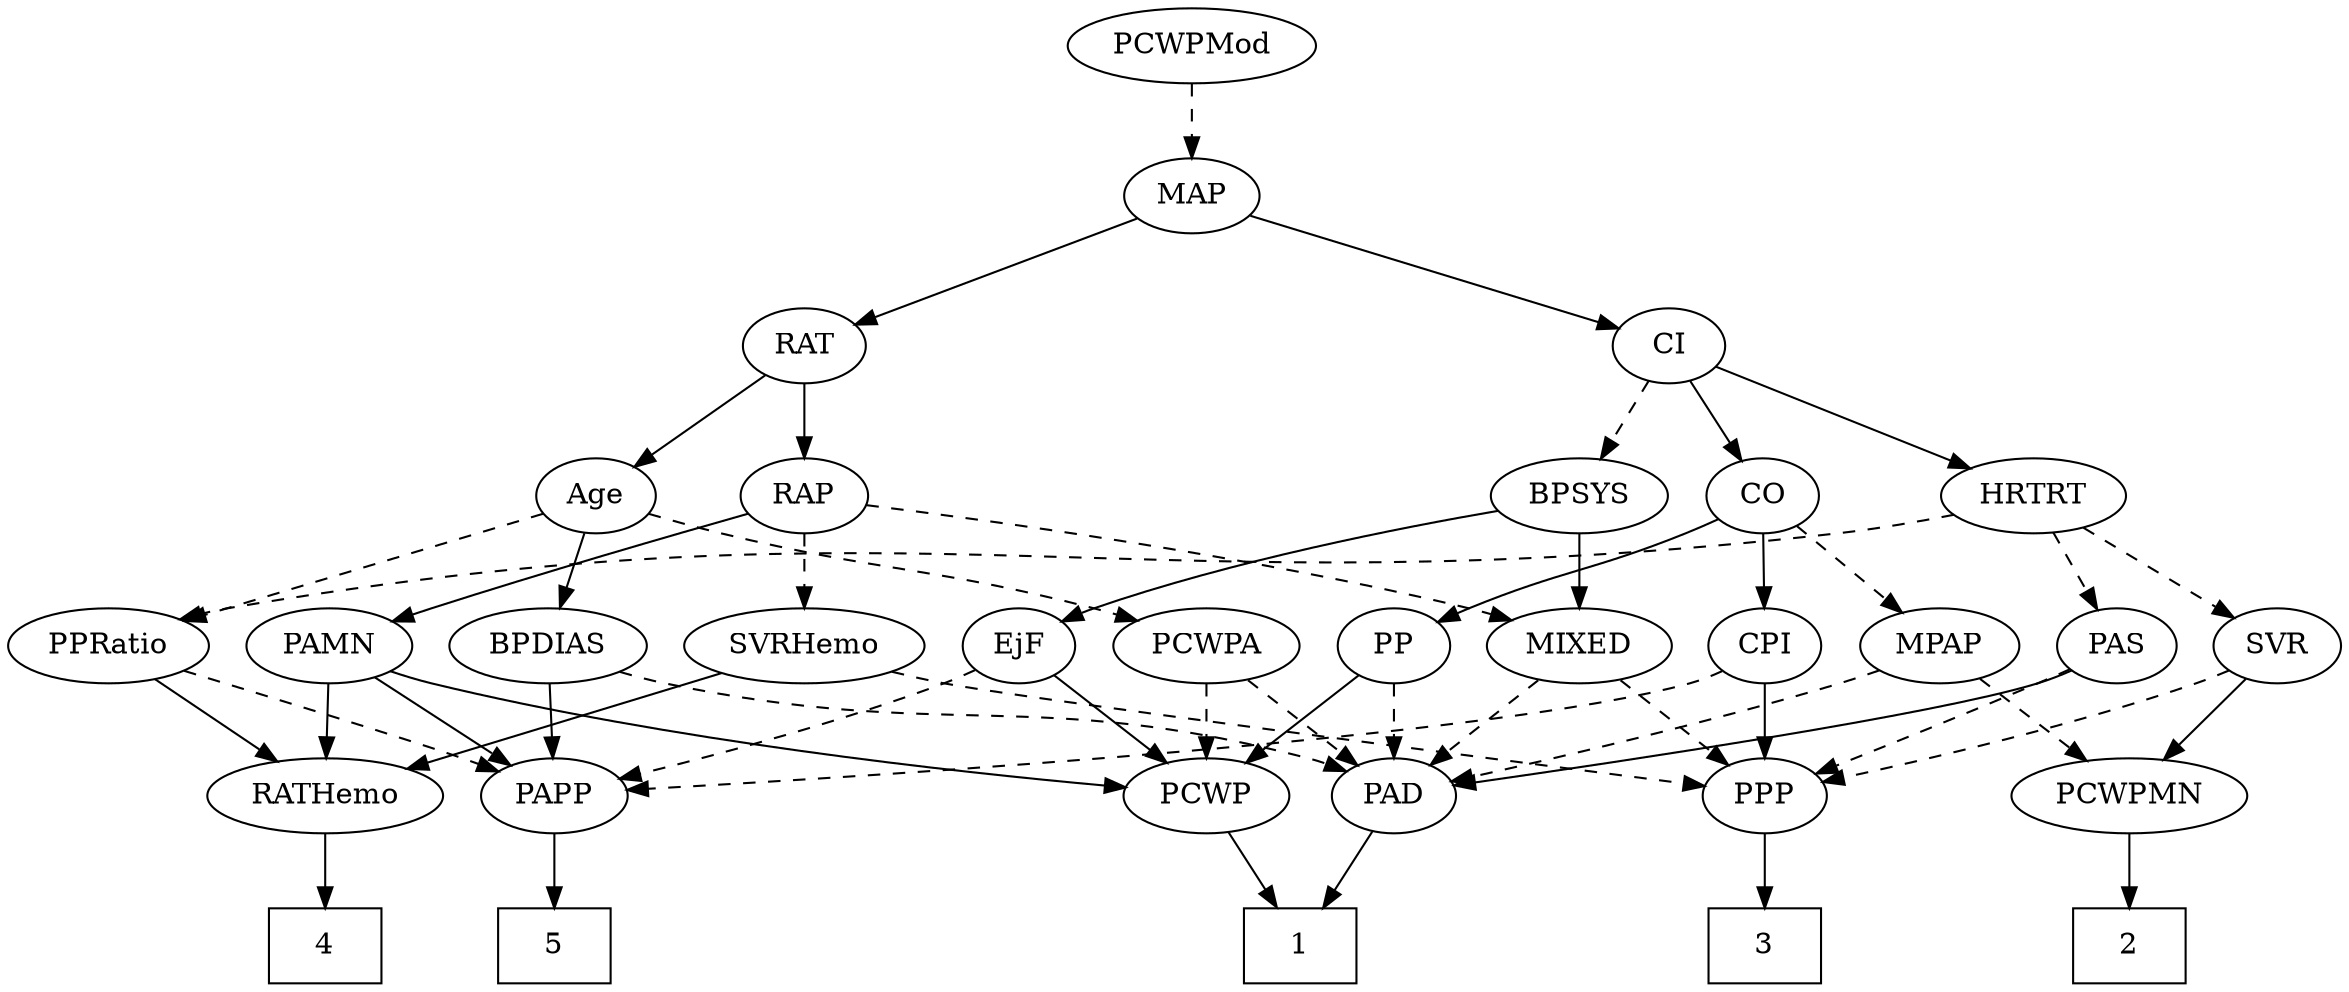 strict digraph {
	graph [bb="0,0,1040.6,468"];
	node [label="\N"];
	1	[height=0.5,
		pos="565.65,18",
		shape=box,
		width=0.75];
	2	[height=0.5,
		pos="943.65,18",
		shape=box,
		width=0.75];
	3	[height=0.5,
		pos="779.65,18",
		shape=box,
		width=0.75];
	4	[height=0.5,
		pos="132.65,18",
		shape=box,
		width=0.75];
	5	[height=0.5,
		pos="231.65,18",
		shape=box,
		width=0.75];
	Age	[height=0.5,
		pos="249.65,234",
		width=0.75];
	PCWPA	[height=0.5,
		pos="522.65,162",
		width=1.1555];
	Age -> PCWPA	[pos="e,491.53,173.98 273.16,225.07 282.58,222.03 293.57,218.66 303.65,216 377.48,196.51 397.98,200.1 471.65,180 474.99,179.09 478.43,\
178.08 481.88,177.03",
		style=dashed];
	BPDIAS	[height=0.5,
		pos="230.65,162",
		width=1.1735];
	Age -> BPDIAS	[pos="e,235.34,180.28 245.05,216.05 242.93,208.26 240.37,198.82 238,190.08",
		style=solid];
	PPRatio	[height=0.5,
		pos="39.646,162",
		width=1.1013];
	Age -> PPRatio	[pos="e,70.203,173.69 225.87,225.31 194.43,215.1 137.29,196.44 88.646,180 85.754,179.02 82.769,178.01 79.765,176.98",
		style=dashed];
	EjF	[height=0.5,
		pos="435.65,162",
		width=0.75];
	PCWP	[height=0.5,
		pos="522.65,90",
		width=0.97491];
	EjF -> PCWP	[pos="e,504.42,105.66 452.42,147.5 464.89,137.47 482.13,123.6 496.41,112.11",
		style=solid];
	PAPP	[height=0.5,
		pos="231.65,90",
		width=0.88464];
	EjF -> PAPP	[pos="e,259.69,98.587 414.54,150.45 409.7,148.19 404.54,145.92 399.65,144 355.72,126.79 303.72,111.07 269.34,101.3",
		style=dashed];
	RAP	[height=0.5,
		pos="340.65,234",
		width=0.77632];
	MIXED	[height=0.5,
		pos="694.65,162",
		width=1.1193];
	RAP -> MIXED	[pos="e,664.82,174.21 367.89,229.77 421.6,223.08 544.7,206.1 645.65,180 648.78,179.19 652.01,178.27 655.23,177.29",
		style=dashed];
	PAMN	[height=0.5,
		pos="133.65,162",
		width=1.011];
	RAP -> PAMN	[pos="e,161.81,173.59 316.01,225.19 284.34,215.09 227.71,196.79 179.65,180 176.93,179.05 174.14,178.06 171.32,177.05",
		style=solid];
	SVRHemo	[height=0.5,
		pos="340.65,162",
		width=1.3902];
	RAP -> SVRHemo	[pos="e,340.65,180.1 340.65,215.7 340.65,207.98 340.65,198.71 340.65,190.11",
		style=dashed];
	PAD	[height=0.5,
		pos="609.65,90",
		width=0.79437];
	MIXED -> PAD	[pos="e,626.33,104.74 676.2,145.81 663.91,135.69 647.62,122.27 634.23,111.24",
		style=dashed];
	PPP	[height=0.5,
		pos="779.65,90",
		width=0.75];
	MIXED -> PPP	[pos="e,763.25,104.5 713.09,145.81 725.46,135.62 741.89,122.09 755.33,111.02",
		style=dashed];
	MPAP	[height=0.5,
		pos="859.65,162",
		width=0.97491];
	MPAP -> PAD	[pos="e,636.27,96.8 832.83,150.07 827.2,147.93 821.26,145.8 815.65,144 757.13,125.24 687.65,108.48 646.18,99.038",
		style=dashed];
	PCWPMN	[height=0.5,
		pos="943.65,90",
		width=1.3902];
	MPAP -> PCWPMN	[pos="e,924.69,106.8 877.46,146.15 888.95,136.58 904.09,123.96 917,113.21",
		style=dashed];
	BPSYS	[height=0.5,
		pos="694.65,234",
		width=1.0471];
	BPSYS -> EjF	[pos="e,456.28,173.64 659.62,227.01 615.16,218.88 536.42,202.71 471.65,180 469.74,179.33 467.8,178.59 465.85,177.81",
		style=solid];
	BPSYS -> MIXED	[pos="e,694.65,180.1 694.65,215.7 694.65,207.98 694.65,198.71 694.65,190.11",
		style=solid];
	PAD -> 1	[pos="e,576.52,36.292 599.66,73.116 594.44,64.801 587.9,54.41 581.97,44.963",
		style=solid];
	CO	[height=0.5,
		pos="778.65,234",
		width=0.75];
	CO -> MPAP	[pos="e,842.56,177.77 794.65,219.17 806.1,209.27 821.75,195.75 834.81,184.46",
		style=dashed];
	CPI	[height=0.5,
		pos="779.65,162",
		width=0.75];
	CO -> CPI	[pos="e,779.4,180.1 778.89,215.7 779,207.98 779.14,198.71 779.26,190.11",
		style=solid];
	PP	[height=0.5,
		pos="609.65,162",
		width=0.75];
	CO -> PP	[pos="e,630.84,173.36 757.24,222.85 752.16,220.53 746.74,218.12 741.65,216 699.58,198.48 687.62,197.74 645.65,180 643.83,179.23 641.98,\
178.43 640.11,177.6",
		style=solid];
	PAS	[height=0.5,
		pos="939.65,162",
		width=0.75];
	PAS -> PAD	[pos="e,637.18,95.018 919.08,150.16 914.13,147.86 908.78,145.64 903.65,144 856.41,128.88 715.64,106.77 647.47,96.552",
		style=solid];
	PAS -> PPP	[pos="e,802.16,100.32 918.39,150.8 913.56,148.53 908.44,146.15 903.65,144 872.54,130.02 836.69,114.79 811.56,104.26",
		style=dashed];
	RATHemo	[height=0.5,
		pos="132.65,90",
		width=1.3721];
	PAMN -> RATHemo	[pos="e,132.89,108.1 133.4,143.7 133.29,135.98 133.16,126.71 133.03,118.11",
		style=solid];
	PAMN -> PCWP	[pos="e,488.11,94.023 161.09,149.84 167.13,147.67 173.55,145.58 179.65,144 284.84,116.73 412.05,101.58 478.05,95.005",
		style=solid];
	PAMN -> PAPP	[pos="e,212.51,104.67 153.48,146.83 168.01,136.45 187.93,122.23 204.02,110.73",
		style=solid];
	RATHemo -> 4	[pos="e,132.65,36.104 132.65,71.697 132.65,63.983 132.65,54.712 132.65,46.112",
		style=solid];
	CPI -> PPP	[pos="e,779.65,108.1 779.65,143.7 779.65,135.98 779.65,126.71 779.65,118.11",
		style=solid];
	CPI -> PAPP	[pos="e,263.39,92.881 759.17,149.87 754.21,147.59 748.84,145.45 743.65,144 655.33,119.35 379.63,100.17 273.69,93.521",
		style=dashed];
	RAT	[height=0.5,
		pos="340.65,306",
		width=0.75827];
	RAT -> Age	[pos="e,266.69,248.11 323.53,291.83 309.8,281.27 290.34,266.3 274.83,254.37",
		style=solid];
	RAT -> RAP	[pos="e,340.65,252.1 340.65,287.7 340.65,279.98 340.65,270.71 340.65,262.11",
		style=solid];
	SVR	[height=0.5,
		pos="1012.6,162",
		width=0.77632];
	SVR -> PCWPMN	[pos="e,959.61,107.2 998.35,146.5 989.27,137.28 977.3,125.14 966.87,114.56",
		style=solid];
	SVR -> PPP	[pos="e,805.12,96.458 990.99,150.32 986.01,148.07 980.7,145.83 975.65,144 920.73,124.12 854.79,107.77 815.11,98.71",
		style=dashed];
	PCWPMod	[height=0.5,
		pos="517.65,450",
		width=1.4443];
	MAP	[height=0.5,
		pos="517.65,378",
		width=0.84854];
	PCWPMod -> MAP	[pos="e,517.65,396.1 517.65,431.7 517.65,423.98 517.65,414.71 517.65,406.11",
		style=dashed];
	PCWPA -> PAD	[pos="e,592.57,104.74 541.52,145.81 554.11,135.69 570.78,122.27 584.49,111.24",
		style=dashed];
	PCWPA -> PCWP	[pos="e,522.65,108.1 522.65,143.7 522.65,135.98 522.65,126.71 522.65,118.11",
		style=dashed];
	PCWPMN -> 2	[pos="e,943.65,36.104 943.65,71.697 943.65,63.983 943.65,54.712 943.65,46.112",
		style=solid];
	SVRHemo -> RATHemo	[pos="e,167.76,102.82 305.36,149.13 270.14,137.27 215.9,119.02 177.61,106.13",
		style=solid];
	SVRHemo -> PPP	[pos="e,753.46,94.433 377.27,149.58 384.63,147.53 392.35,145.55 399.65,144 432.91,136.93 654.88,107.42 743.35,95.763",
		style=dashed];
	BPDIAS -> PAD	[pos="e,586.79,101.26 261.66,149.59 268.19,147.49 275.09,145.49 281.65,144 406.14,115.68 442.98,139.72 566.65,108 570.09,107.12 573.64,\
106.03 577.14,104.83",
		style=dashed];
	BPDIAS -> PAPP	[pos="e,231.4,108.1 230.89,143.7 231,135.98 231.14,126.71 231.26,118.11",
		style=solid];
	MAP -> RAT	[pos="e,363.37,315.99 493.04,367.27 461.74,354.89 407.62,333.49 373.01,319.8",
		style=solid];
	CI	[height=0.5,
		pos="735.65,306",
		width=0.75];
	MAP -> CI	[pos="e,711.92,314.62 543.94,368.56 583.66,355.8 658.9,331.64 702.37,317.68",
		style=solid];
	PP -> PAD	[pos="e,609.65,108.1 609.65,143.7 609.65,135.98 609.65,126.71 609.65,118.11",
		style=dashed];
	PP -> PCWP	[pos="e,540.87,105.66 592.87,147.5 580.41,137.47 563.16,123.6 548.88,112.11",
		style=solid];
	PPP -> 3	[pos="e,779.65,36.104 779.65,71.697 779.65,63.983 779.65,54.712 779.65,46.112",
		style=solid];
	PPRatio -> RATHemo	[pos="e,111.99,106.55 59.369,146.15 72.295,136.43 89.408,123.54 103.85,112.68",
		style=solid];
	PPRatio -> PAPP	[pos="e,207.02,101.47 70.286,150.35 110.99,136.18 179.13,112.4 190.65,108 192.89,107.14 195.2,106.24 197.52,105.32",
		style=dashed];
	PCWP -> 1	[pos="e,554.93,36.447 532.84,72.411 537.83,64.285 543.96,54.307 549.56,45.184",
		style=solid];
	CI -> BPSYS	[pos="e,704.39,251.63 726.14,288.76 721.19,280.32 715.03,269.8 709.47,260.31",
		style=dashed];
	CI -> CO	[pos="e,768.93,250.82 745.4,289.12 750.79,280.34 757.6,269.26 763.65,259.42",
		style=solid];
	HRTRT	[height=0.5,
		pos="901.65,234",
		width=1.1013];
	CI -> HRTRT	[pos="e,873.53,246.86 758.03,295.56 785.26,284.08 831.61,264.53 864.28,250.76",
		style=solid];
	PAPP -> 5	[pos="e,231.65,36.104 231.65,71.697 231.65,63.983 231.65,54.712 231.65,46.112",
		style=solid];
	HRTRT -> PAS	[pos="e,930.71,179.47 910.65,216.41 915.2,208.04 920.8,197.71 925.87,188.37",
		style=dashed];
	HRTRT -> SVR	[pos="e,993.45,175.11 923.84,219 941.43,207.91 966.1,192.36 984.97,180.45",
		style=dashed];
	HRTRT -> PPRatio	[pos="e,68.291,174.46 867.11,225.07 851.22,221.73 832.06,218.12 814.65,216 493.96,176.92 405.79,241.57 88.646,180 85.183,179.33 81.631,\
178.46 78.1,177.48",
		style=dashed];
}
